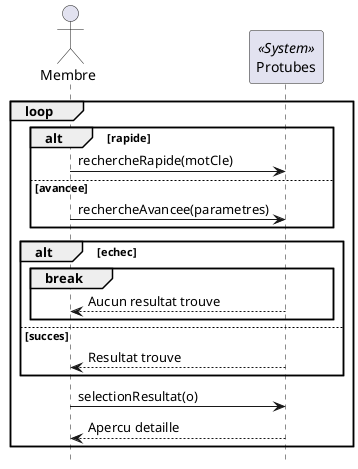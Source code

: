 @startuml
    hide footbox
    
    actor Membre
    participant Protubes << System >>
    
    loop
        alt rapide
            Membre -> Protubes : rechercheRapide(motCle)
        else avancee
            Membre -> Protubes : rechercheAvancee(parametres)
        end

        alt echec
            break
                Protubes --> Membre : Aucun resultat trouve
            end
        else succes
            Protubes --> Membre : Resultat trouve
        end

        Membre -> Protubes : selectionResultat(o)
        Protubes --> Membre : Apercu detaille
    end

@enduml